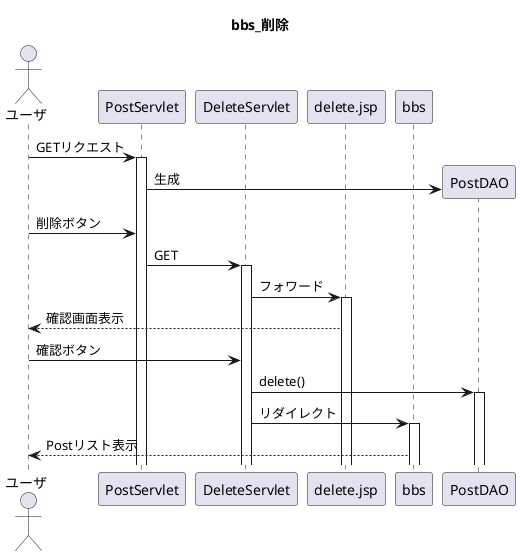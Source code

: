@startuml
title bbs_削除
actor ユーザ
participant PostServlet
participant DeleteServlet
participant delete.jsp
participant bbs
participant PostDAO

ユーザ -> PostServlet++:GETリクエスト
PostServlet -> PostDAO**:生成
ユーザ -> PostServlet:削除ボタン
PostServlet -> DeleteServlet++:GET
DeleteServlet -> delete.jsp++:フォワード
delete.jsp --> ユーザ:確認画面表示
ユーザ -> DeleteServlet:確認ボタン
DeleteServlet -> PostDAO++:delete()
DeleteServlet -> bbs++:リダイレクト
bbs --> ユーザ:Postリスト表示
@enduml